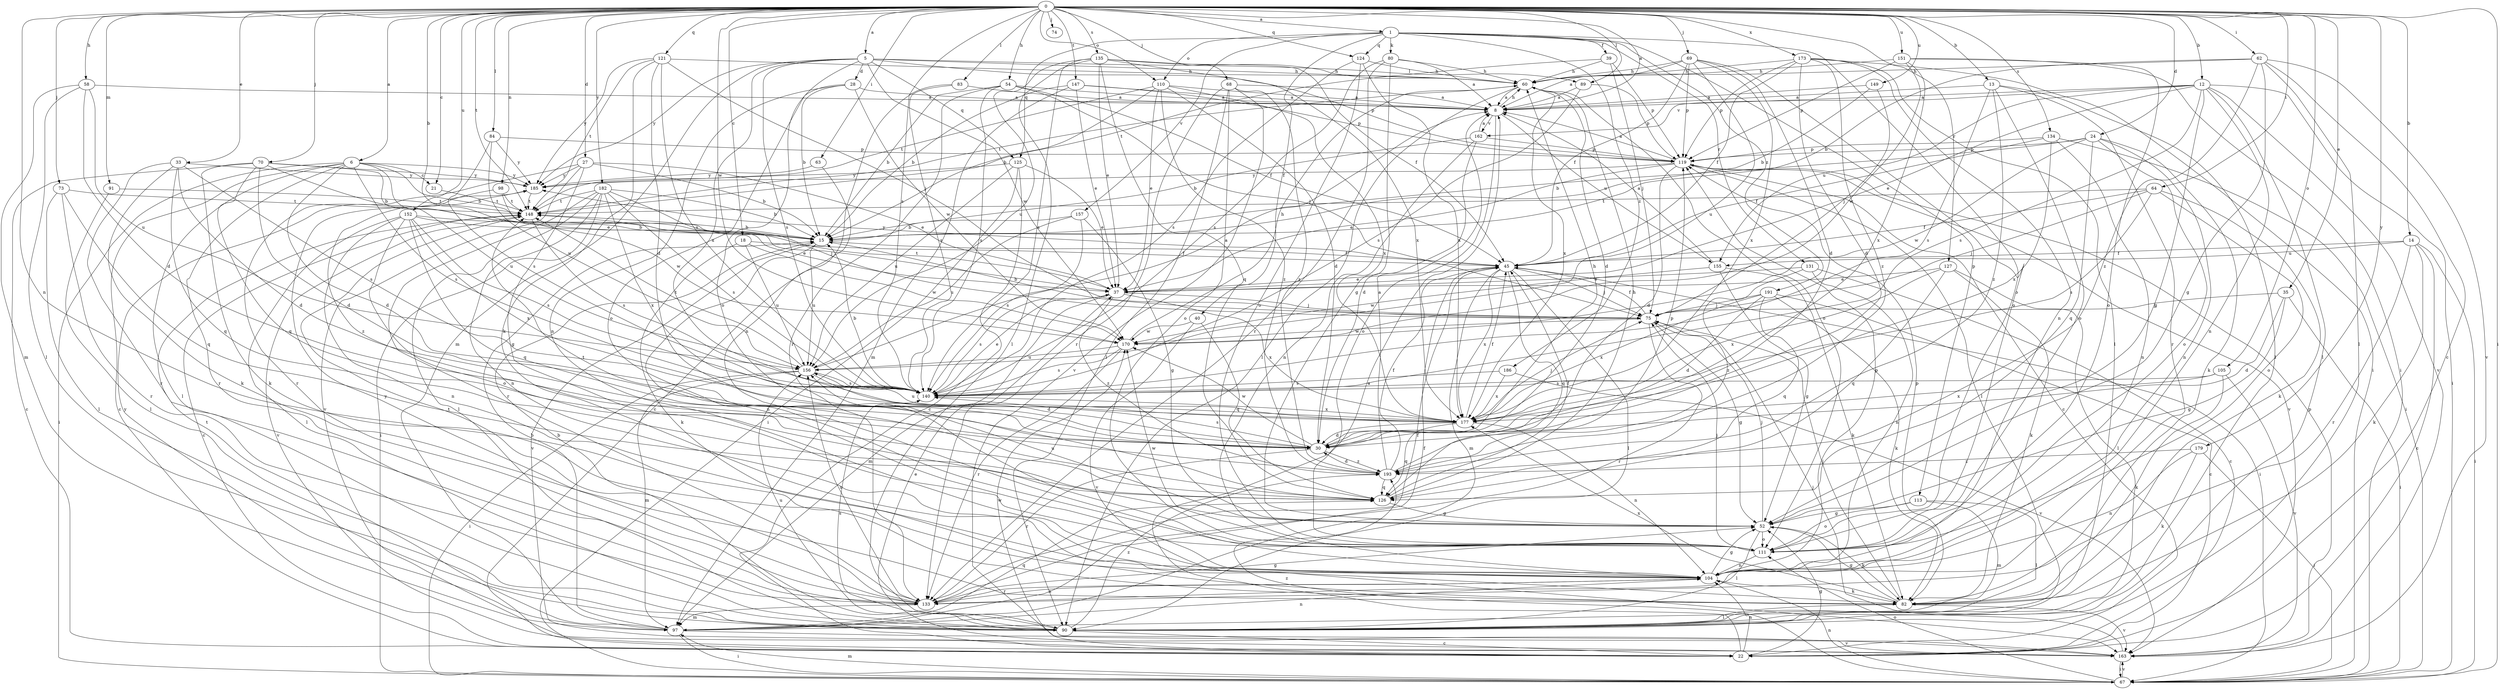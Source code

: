 strict digraph  {
0;
1;
5;
6;
8;
12;
13;
14;
15;
18;
21;
22;
24;
27;
28;
30;
33;
35;
37;
39;
40;
45;
52;
54;
58;
60;
62;
63;
64;
67;
68;
69;
70;
73;
74;
75;
80;
82;
83;
84;
89;
90;
91;
97;
98;
104;
105;
110;
111;
113;
119;
121;
124;
125;
126;
127;
131;
133;
134;
135;
140;
147;
148;
149;
151;
152;
155;
156;
157;
162;
163;
170;
173;
177;
179;
182;
185;
186;
191;
193;
0 -> 1  [label=a];
0 -> 5  [label=a];
0 -> 6  [label=a];
0 -> 8  [label=a];
0 -> 12  [label=b];
0 -> 13  [label=b];
0 -> 14  [label=b];
0 -> 15  [label=b];
0 -> 18  [label=c];
0 -> 21  [label=c];
0 -> 24  [label=d];
0 -> 27  [label=d];
0 -> 33  [label=e];
0 -> 35  [label=e];
0 -> 54  [label=h];
0 -> 58  [label=h];
0 -> 62  [label=i];
0 -> 63  [label=i];
0 -> 64  [label=i];
0 -> 67  [label=i];
0 -> 68  [label=j];
0 -> 69  [label=j];
0 -> 70  [label=j];
0 -> 73  [label=j];
0 -> 74  [label=j];
0 -> 83  [label=l];
0 -> 84  [label=l];
0 -> 89  [label=l];
0 -> 91  [label=m];
0 -> 98  [label=n];
0 -> 104  [label=n];
0 -> 105  [label=o];
0 -> 110  [label=o];
0 -> 121  [label=q];
0 -> 124  [label=q];
0 -> 127  [label=r];
0 -> 134  [label=s];
0 -> 135  [label=s];
0 -> 140  [label=s];
0 -> 147  [label=t];
0 -> 148  [label=t];
0 -> 149  [label=u];
0 -> 151  [label=u];
0 -> 152  [label=u];
0 -> 170  [label=w];
0 -> 173  [label=x];
0 -> 179  [label=y];
0 -> 182  [label=y];
1 -> 39  [label=f];
1 -> 40  [label=f];
1 -> 80  [label=k];
1 -> 110  [label=o];
1 -> 111  [label=o];
1 -> 113  [label=p];
1 -> 124  [label=q];
1 -> 125  [label=q];
1 -> 131  [label=r];
1 -> 157  [label=v];
1 -> 186  [label=z];
1 -> 191  [label=z];
5 -> 28  [label=d];
5 -> 60  [label=h];
5 -> 89  [label=l];
5 -> 97  [label=m];
5 -> 111  [label=o];
5 -> 119  [label=p];
5 -> 125  [label=q];
5 -> 140  [label=s];
5 -> 170  [label=w];
5 -> 177  [label=x];
5 -> 185  [label=y];
6 -> 15  [label=b];
6 -> 21  [label=c];
6 -> 22  [label=c];
6 -> 30  [label=d];
6 -> 37  [label=e];
6 -> 67  [label=i];
6 -> 90  [label=l];
6 -> 133  [label=r];
6 -> 140  [label=s];
6 -> 185  [label=y];
8 -> 60  [label=h];
8 -> 111  [label=o];
8 -> 155  [label=u];
8 -> 162  [label=v];
12 -> 8  [label=a];
12 -> 37  [label=e];
12 -> 52  [label=g];
12 -> 67  [label=i];
12 -> 90  [label=l];
12 -> 104  [label=n];
12 -> 140  [label=s];
12 -> 155  [label=u];
12 -> 162  [label=v];
12 -> 163  [label=v];
13 -> 8  [label=a];
13 -> 90  [label=l];
13 -> 111  [label=o];
13 -> 133  [label=r];
13 -> 140  [label=s];
13 -> 193  [label=z];
14 -> 22  [label=c];
14 -> 45  [label=f];
14 -> 67  [label=i];
14 -> 82  [label=k];
14 -> 133  [label=r];
14 -> 155  [label=u];
15 -> 45  [label=f];
15 -> 104  [label=n];
15 -> 156  [label=u];
15 -> 163  [label=v];
18 -> 45  [label=f];
18 -> 82  [label=k];
18 -> 156  [label=u];
18 -> 170  [label=w];
21 -> 148  [label=t];
22 -> 8  [label=a];
22 -> 52  [label=g];
22 -> 104  [label=n];
22 -> 170  [label=w];
24 -> 15  [label=b];
24 -> 82  [label=k];
24 -> 104  [label=n];
24 -> 111  [label=o];
24 -> 119  [label=p];
24 -> 126  [label=q];
24 -> 170  [label=w];
27 -> 15  [label=b];
27 -> 37  [label=e];
27 -> 52  [label=g];
27 -> 133  [label=r];
27 -> 163  [label=v];
27 -> 185  [label=y];
28 -> 8  [label=a];
28 -> 15  [label=b];
28 -> 104  [label=n];
28 -> 111  [label=o];
28 -> 170  [label=w];
30 -> 60  [label=h];
30 -> 133  [label=r];
30 -> 140  [label=s];
30 -> 170  [label=w];
30 -> 193  [label=z];
33 -> 30  [label=d];
33 -> 82  [label=k];
33 -> 126  [label=q];
33 -> 133  [label=r];
33 -> 140  [label=s];
33 -> 185  [label=y];
35 -> 30  [label=d];
35 -> 52  [label=g];
35 -> 67  [label=i];
35 -> 75  [label=j];
37 -> 75  [label=j];
37 -> 97  [label=m];
37 -> 140  [label=s];
37 -> 148  [label=t];
37 -> 177  [label=x];
37 -> 193  [label=z];
39 -> 60  [label=h];
39 -> 75  [label=j];
39 -> 119  [label=p];
39 -> 148  [label=t];
40 -> 126  [label=q];
40 -> 163  [label=v];
40 -> 170  [label=w];
45 -> 37  [label=e];
45 -> 67  [label=i];
45 -> 75  [label=j];
45 -> 90  [label=l];
45 -> 97  [label=m];
45 -> 126  [label=q];
45 -> 177  [label=x];
45 -> 185  [label=y];
52 -> 75  [label=j];
52 -> 82  [label=k];
52 -> 90  [label=l];
52 -> 111  [label=o];
52 -> 156  [label=u];
54 -> 8  [label=a];
54 -> 15  [label=b];
54 -> 45  [label=f];
54 -> 75  [label=j];
54 -> 133  [label=r];
54 -> 140  [label=s];
58 -> 8  [label=a];
58 -> 30  [label=d];
58 -> 90  [label=l];
58 -> 97  [label=m];
58 -> 156  [label=u];
60 -> 8  [label=a];
60 -> 30  [label=d];
60 -> 90  [label=l];
60 -> 111  [label=o];
60 -> 148  [label=t];
60 -> 177  [label=x];
62 -> 15  [label=b];
62 -> 22  [label=c];
62 -> 52  [label=g];
62 -> 60  [label=h];
62 -> 90  [label=l];
62 -> 163  [label=v];
62 -> 193  [label=z];
63 -> 22  [label=c];
63 -> 185  [label=y];
64 -> 45  [label=f];
64 -> 75  [label=j];
64 -> 82  [label=k];
64 -> 111  [label=o];
64 -> 140  [label=s];
64 -> 148  [label=t];
67 -> 97  [label=m];
67 -> 104  [label=n];
67 -> 111  [label=o];
67 -> 163  [label=v];
67 -> 193  [label=z];
68 -> 8  [label=a];
68 -> 90  [label=l];
68 -> 111  [label=o];
68 -> 133  [label=r];
68 -> 163  [label=v];
68 -> 193  [label=z];
69 -> 8  [label=a];
69 -> 30  [label=d];
69 -> 45  [label=f];
69 -> 60  [label=h];
69 -> 111  [label=o];
69 -> 119  [label=p];
69 -> 156  [label=u];
69 -> 177  [label=x];
70 -> 15  [label=b];
70 -> 22  [label=c];
70 -> 30  [label=d];
70 -> 82  [label=k];
70 -> 126  [label=q];
70 -> 156  [label=u];
70 -> 185  [label=y];
73 -> 90  [label=l];
73 -> 126  [label=q];
73 -> 133  [label=r];
73 -> 148  [label=t];
75 -> 15  [label=b];
75 -> 45  [label=f];
75 -> 52  [label=g];
75 -> 133  [label=r];
75 -> 170  [label=w];
80 -> 8  [label=a];
80 -> 52  [label=g];
80 -> 60  [label=h];
80 -> 133  [label=r];
80 -> 140  [label=s];
82 -> 52  [label=g];
82 -> 75  [label=j];
82 -> 90  [label=l];
82 -> 119  [label=p];
82 -> 163  [label=v];
82 -> 177  [label=x];
83 -> 8  [label=a];
83 -> 104  [label=n];
83 -> 140  [label=s];
84 -> 119  [label=p];
84 -> 140  [label=s];
84 -> 156  [label=u];
84 -> 185  [label=y];
89 -> 8  [label=a];
89 -> 119  [label=p];
89 -> 140  [label=s];
90 -> 15  [label=b];
90 -> 22  [label=c];
90 -> 140  [label=s];
90 -> 156  [label=u];
90 -> 193  [label=z];
91 -> 90  [label=l];
91 -> 148  [label=t];
97 -> 15  [label=b];
97 -> 45  [label=f];
97 -> 67  [label=i];
97 -> 104  [label=n];
97 -> 126  [label=q];
97 -> 148  [label=t];
97 -> 163  [label=v];
97 -> 185  [label=y];
98 -> 148  [label=t];
98 -> 170  [label=w];
98 -> 193  [label=z];
104 -> 52  [label=g];
104 -> 82  [label=k];
104 -> 119  [label=p];
104 -> 133  [label=r];
105 -> 82  [label=k];
105 -> 140  [label=s];
105 -> 163  [label=v];
105 -> 177  [label=x];
110 -> 8  [label=a];
110 -> 15  [label=b];
110 -> 30  [label=d];
110 -> 37  [label=e];
110 -> 148  [label=t];
110 -> 177  [label=x];
110 -> 193  [label=z];
111 -> 75  [label=j];
111 -> 104  [label=n];
111 -> 170  [label=w];
113 -> 52  [label=g];
113 -> 90  [label=l];
113 -> 97  [label=m];
113 -> 111  [label=o];
119 -> 8  [label=a];
119 -> 22  [label=c];
119 -> 30  [label=d];
119 -> 37  [label=e];
119 -> 90  [label=l];
119 -> 163  [label=v];
119 -> 185  [label=y];
121 -> 30  [label=d];
121 -> 60  [label=h];
121 -> 75  [label=j];
121 -> 82  [label=k];
121 -> 140  [label=s];
121 -> 148  [label=t];
121 -> 185  [label=y];
124 -> 60  [label=h];
124 -> 111  [label=o];
124 -> 140  [label=s];
124 -> 177  [label=x];
125 -> 22  [label=c];
125 -> 37  [label=e];
125 -> 67  [label=i];
125 -> 156  [label=u];
125 -> 185  [label=y];
126 -> 45  [label=f];
126 -> 52  [label=g];
126 -> 60  [label=h];
126 -> 148  [label=t];
127 -> 37  [label=e];
127 -> 82  [label=k];
127 -> 90  [label=l];
127 -> 126  [label=q];
127 -> 177  [label=x];
131 -> 22  [label=c];
131 -> 37  [label=e];
131 -> 104  [label=n];
131 -> 193  [label=z];
133 -> 45  [label=f];
133 -> 52  [label=g];
133 -> 97  [label=m];
133 -> 104  [label=n];
133 -> 148  [label=t];
133 -> 156  [label=u];
133 -> 185  [label=y];
134 -> 45  [label=f];
134 -> 67  [label=i];
134 -> 104  [label=n];
134 -> 119  [label=p];
134 -> 177  [label=x];
135 -> 37  [label=e];
135 -> 45  [label=f];
135 -> 60  [label=h];
135 -> 90  [label=l];
135 -> 126  [label=q];
135 -> 140  [label=s];
135 -> 156  [label=u];
135 -> 177  [label=x];
140 -> 15  [label=b];
140 -> 37  [label=e];
140 -> 177  [label=x];
147 -> 8  [label=a];
147 -> 15  [label=b];
147 -> 37  [label=e];
147 -> 97  [label=m];
147 -> 119  [label=p];
148 -> 15  [label=b];
148 -> 22  [label=c];
148 -> 140  [label=s];
148 -> 163  [label=v];
149 -> 8  [label=a];
149 -> 15  [label=b];
149 -> 75  [label=j];
151 -> 60  [label=h];
151 -> 67  [label=i];
151 -> 111  [label=o];
151 -> 119  [label=p];
151 -> 170  [label=w];
151 -> 177  [label=x];
152 -> 15  [label=b];
152 -> 37  [label=e];
152 -> 90  [label=l];
152 -> 104  [label=n];
152 -> 111  [label=o];
152 -> 126  [label=q];
152 -> 140  [label=s];
152 -> 177  [label=x];
155 -> 8  [label=a];
155 -> 52  [label=g];
155 -> 82  [label=k];
155 -> 170  [label=w];
156 -> 8  [label=a];
156 -> 30  [label=d];
156 -> 67  [label=i];
156 -> 97  [label=m];
156 -> 140  [label=s];
156 -> 148  [label=t];
157 -> 15  [label=b];
157 -> 52  [label=g];
157 -> 140  [label=s];
157 -> 156  [label=u];
162 -> 8  [label=a];
162 -> 15  [label=b];
162 -> 30  [label=d];
162 -> 104  [label=n];
162 -> 119  [label=p];
163 -> 37  [label=e];
163 -> 67  [label=i];
163 -> 75  [label=j];
163 -> 119  [label=p];
170 -> 60  [label=h];
170 -> 133  [label=r];
170 -> 140  [label=s];
170 -> 156  [label=u];
173 -> 30  [label=d];
173 -> 45  [label=f];
173 -> 60  [label=h];
173 -> 67  [label=i];
173 -> 90  [label=l];
173 -> 104  [label=n];
173 -> 119  [label=p];
173 -> 193  [label=z];
177 -> 30  [label=d];
177 -> 45  [label=f];
177 -> 75  [label=j];
177 -> 104  [label=n];
177 -> 126  [label=q];
177 -> 156  [label=u];
179 -> 67  [label=i];
179 -> 82  [label=k];
179 -> 104  [label=n];
179 -> 193  [label=z];
182 -> 15  [label=b];
182 -> 67  [label=i];
182 -> 75  [label=j];
182 -> 90  [label=l];
182 -> 104  [label=n];
182 -> 133  [label=r];
182 -> 140  [label=s];
182 -> 148  [label=t];
182 -> 177  [label=x];
185 -> 148  [label=t];
186 -> 140  [label=s];
186 -> 163  [label=v];
186 -> 177  [label=x];
191 -> 22  [label=c];
191 -> 30  [label=d];
191 -> 75  [label=j];
191 -> 82  [label=k];
191 -> 126  [label=q];
191 -> 177  [label=x];
193 -> 8  [label=a];
193 -> 30  [label=d];
193 -> 45  [label=f];
193 -> 119  [label=p];
193 -> 126  [label=q];
}
